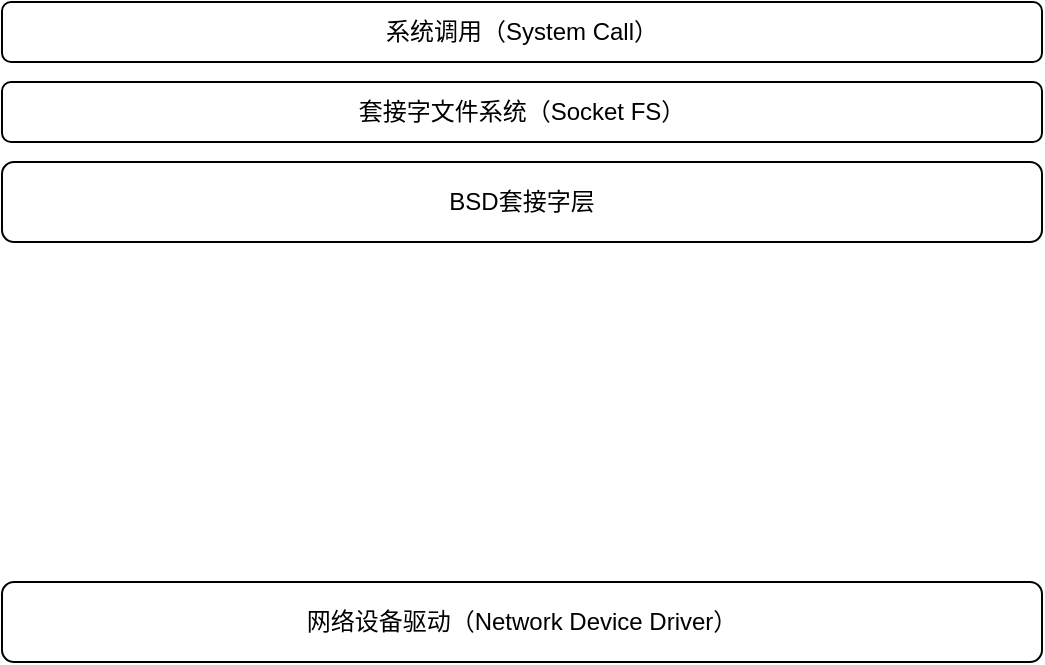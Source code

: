 <mxfile version="23.1.1" type="github">
  <diagram name="第 1 页" id="VZQdLEM1IsBK7rEyQwVS">
    <mxGraphModel dx="944" dy="1018" grid="1" gridSize="10" guides="1" tooltips="1" connect="1" arrows="1" fold="1" page="1" pageScale="1" pageWidth="827" pageHeight="1169" math="0" shadow="0">
      <root>
        <mxCell id="0" />
        <mxCell id="1" parent="0" />
        <mxCell id="Fa_eEM4r43EhqnQRN5v_-3" value="套接字文件系统（Socket FS）" style="rounded=1;whiteSpace=wrap;html=1;" vertex="1" parent="1">
          <mxGeometry x="80" y="160" width="520" height="30" as="geometry" />
        </mxCell>
        <mxCell id="Fa_eEM4r43EhqnQRN5v_-7" value="网络设备驱动（Network Device Driver）" style="rounded=1;whiteSpace=wrap;html=1;" vertex="1" parent="1">
          <mxGeometry x="80" y="410" width="520" height="40" as="geometry" />
        </mxCell>
        <mxCell id="Fa_eEM4r43EhqnQRN5v_-14" value="BSD套接字层" style="rounded=1;whiteSpace=wrap;html=1;" vertex="1" parent="1">
          <mxGeometry x="80" y="200" width="520" height="40" as="geometry" />
        </mxCell>
        <mxCell id="Fa_eEM4r43EhqnQRN5v_-21" value="系统调用（System Call）" style="rounded=1;whiteSpace=wrap;html=1;" vertex="1" parent="1">
          <mxGeometry x="80" y="120" width="520" height="30" as="geometry" />
        </mxCell>
      </root>
    </mxGraphModel>
  </diagram>
</mxfile>
